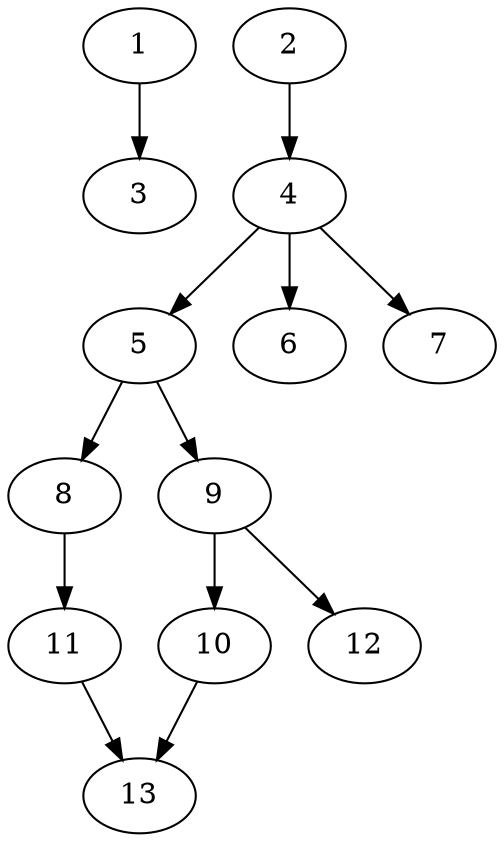 // DAG (tier=1-easy, mode=compute, n=13, ccr=0.297, fat=0.461, density=0.393, regular=0.659, jump=0.042, mindata=262144, maxdata=2097152)
// DAG automatically generated by daggen at Sun Aug 24 16:33:32 2025
// /home/ermia/Project/Environments/daggen/bin/daggen --dot --ccr 0.297 --fat 0.461 --regular 0.659 --density 0.393 --jump 0.042 --mindata 262144 --maxdata 2097152 -n 13 
digraph G {
  1 [size="31420926944581052", alpha="0.04", expect_size="15710463472290526"]
  1 -> 3 [size ="22617062899712"]
  2 [size="790611488510312448", alpha="0.17", expect_size="395305744255156224"]
  2 -> 4 [size ="6840146460672"]
  3 [size="7078708307763", alpha="0.20", expect_size="3539354153881"]
  4 [size="1235901097399287808", alpha="0.01", expect_size="617950548699643904"]
  4 -> 5 [size ="9213241720832"]
  4 -> 6 [size ="9213241720832"]
  4 -> 7 [size ="9213241720832"]
  5 [size="6117081032157036544", alpha="0.17", expect_size="3058540516078518272"]
  5 -> 8 [size ="26757948243968"]
  5 -> 9 [size ="26757948243968"]
  6 [size="255572899149384", alpha="0.03", expect_size="127786449574692"]
  7 [size="4598942128905650176", alpha="0.07", expect_size="2299471064452825088"]
  8 [size="2017647757304528896", alpha="0.06", expect_size="1008823878652264448"]
  8 -> 11 [size ="12773803163648"]
  9 [size="384328157376886", alpha="0.02", expect_size="192164078688443"]
  9 -> 10 [size ="21287342702592"]
  9 -> 12 [size ="21287342702592"]
  10 [size="9958124848971442", alpha="0.06", expect_size="4979062424485721"]
  10 -> 13 [size ="5449541746688"]
  11 [size="443132398453069", alpha="0.04", expect_size="221566199226534"]
  11 -> 13 [size ="21448001323008"]
  12 [size="39292903444447232", alpha="0.18", expect_size="19646451722223616"]
  13 [size="89875401995430", alpha="0.20", expect_size="44937700997715"]
}